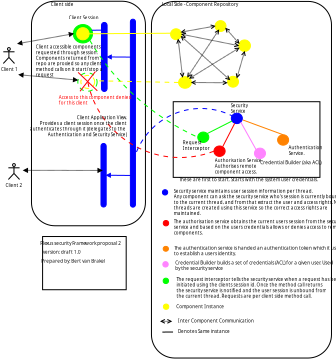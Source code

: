 <?xml version="1.0" encoding="UTF-8"?>
<dia:diagram xmlns:dia="http://www.lysator.liu.se/~alla/dia/"><dia:layer name="Background" visible="true"><dia:object type="Flowchart - Ellipse" version="0" id="O0"><dia:attribute name="obj_pos"><dia:point val="-14.114,24.837"/></dia:attribute><dia:attribute name="obj_bb"><dia:rectangle val="-14.214,24.737;-9.882,28.881"/></dia:attribute><dia:attribute name="elem_corner"><dia:point val="-14.114,24.837"/></dia:attribute><dia:attribute name="elem_width"><dia:real val="4.132"/></dia:attribute><dia:attribute name="elem_height"><dia:real val="3.945"/></dia:attribute><dia:attribute name="border_width"><dia:real val="0.2"/></dia:attribute><dia:attribute name="border_color"><dia:color val="#00ff00"/></dia:attribute><dia:attribute name="inner_color"><dia:color val="#00ff00"/></dia:attribute><dia:attribute name="show_background"><dia:boolean val="false"/></dia:attribute><dia:attribute name="line_style"><dia:enum val="1"/></dia:attribute><dia:attribute name="padding"><dia:real val="0.354"/></dia:attribute><dia:attribute name="text"><dia:composite type="text"><dia:attribute name="string"><dia:string>##</dia:string></dia:attribute><dia:attribute name="font"><dia:font family="sans" style="0" name="Courier"/></dia:attribute><dia:attribute name="height"><dia:real val="0.8"/></dia:attribute><dia:attribute name="pos"><dia:point val="-12.048,27.059"/></dia:attribute><dia:attribute name="color"><dia:color val="#000000"/></dia:attribute><dia:attribute name="alignment"><dia:enum val="1"/></dia:attribute></dia:composite></dia:attribute></dia:object><dia:object type="Standard - Box" version="0" id="O1"><dia:attribute name="obj_pos"><dia:point val="-21.651,59.87"/></dia:attribute><dia:attribute name="obj_bb"><dia:rectangle val="-21.701,59.82;-3.708,71.306"/></dia:attribute><dia:attribute name="elem_corner"><dia:point val="-21.651,59.87"/></dia:attribute><dia:attribute name="elem_width"><dia:real val="17.892"/></dia:attribute><dia:attribute name="elem_height"><dia:real val="11.386"/></dia:attribute><dia:attribute name="show_background"><dia:boolean val="false"/></dia:attribute></dia:object><dia:object type="Standard - Box" version="0" id="O2"><dia:attribute name="obj_pos"><dia:point val="1.65,9.549"/></dia:attribute><dia:attribute name="obj_bb"><dia:rectangle val="1.6,9.499;40.231,85.927"/></dia:attribute><dia:attribute name="elem_corner"><dia:point val="1.65,9.549"/></dia:attribute><dia:attribute name="elem_width"><dia:real val="38.531"/></dia:attribute><dia:attribute name="elem_height"><dia:real val="76.327"/></dia:attribute><dia:attribute name="show_background"><dia:boolean val="false"/></dia:attribute><dia:attribute name="corner_radius"><dia:real val="5"/></dia:attribute></dia:object><dia:object type="Standard - Box" version="0" id="O3"><dia:attribute name="obj_pos"><dia:point val="6.309,31.015"/></dia:attribute><dia:attribute name="obj_bb"><dia:rectangle val="6.259,30.965;37.759,47.261"/></dia:attribute><dia:attribute name="elem_corner"><dia:point val="6.309,31.015"/></dia:attribute><dia:attribute name="elem_width"><dia:real val="31.4"/></dia:attribute><dia:attribute name="elem_height"><dia:real val="16.195"/></dia:attribute><dia:attribute name="show_background"><dia:boolean val="false"/></dia:attribute></dia:object><dia:object type="Standard - Box" version="0" id="O4"><dia:attribute name="obj_pos"><dia:point val="-24.029,9.511"/></dia:attribute><dia:attribute name="obj_bb"><dia:rectangle val="-24.079,9.461;0.412,57.616"/></dia:attribute><dia:attribute name="elem_corner"><dia:point val="-24.029,9.511"/></dia:attribute><dia:attribute name="elem_width"><dia:real val="24.391"/></dia:attribute><dia:attribute name="elem_height"><dia:real val="48.055"/></dia:attribute><dia:attribute name="show_background"><dia:boolean val="false"/></dia:attribute><dia:attribute name="corner_radius"><dia:real val="5"/></dia:attribute></dia:object><dia:object type="Standard - Box" version="0" id="O5"><dia:attribute name="obj_pos"><dia:point val="-2.858,13.35"/></dia:attribute><dia:attribute name="obj_bb"><dia:rectangle val="-2.908,13.3;-1.728,53.641"/></dia:attribute><dia:attribute name="elem_corner"><dia:point val="-2.858,13.35"/></dia:attribute><dia:attribute name="elem_width"><dia:real val="1.081"/></dia:attribute><dia:attribute name="elem_height"><dia:real val="40.24"/></dia:attribute><dia:attribute name="border_color"><dia:color val="#0000ff"/></dia:attribute><dia:attribute name="inner_color"><dia:color val="#0000ff"/></dia:attribute><dia:attribute name="show_background"><dia:boolean val="true"/></dia:attribute><dia:attribute name="corner_radius"><dia:real val="5"/></dia:attribute></dia:object><dia:object type="Standard - Box" version="0" id="O6"><dia:attribute name="obj_pos"><dia:point val="-9.044,14.045"/></dia:attribute><dia:attribute name="obj_bb"><dia:rectangle val="-9.094,13.995;-7.797,28.876"/></dia:attribute><dia:attribute name="elem_corner"><dia:point val="-9.044,14.045"/></dia:attribute><dia:attribute name="elem_width"><dia:real val="1.197"/></dia:attribute><dia:attribute name="elem_height"><dia:real val="14.781"/></dia:attribute><dia:attribute name="border_color"><dia:color val="#0000ff"/></dia:attribute><dia:attribute name="inner_color"><dia:color val="#0000ff"/></dia:attribute><dia:attribute name="show_background"><dia:boolean val="true"/></dia:attribute><dia:attribute name="corner_radius"><dia:real val="5"/></dia:attribute></dia:object><dia:object type="Standard - Text" version="0" id="O7"><dia:attribute name="obj_pos"><dia:point val="9.95,18.15"/></dia:attribute><dia:attribute name="obj_bb"><dia:rectangle val="9.95,17.5;9.95,18.5"/></dia:attribute><dia:attribute name="text"><dia:composite type="text"><dia:attribute name="string"><dia:string>##</dia:string></dia:attribute><dia:attribute name="font"><dia:font family="courier new" style="0" name="Courier"/></dia:attribute><dia:attribute name="height"><dia:real val="0.8"/></dia:attribute><dia:attribute name="pos"><dia:point val="9.95,18.15"/></dia:attribute><dia:attribute name="color"><dia:color val="#000000"/></dia:attribute><dia:attribute name="alignment"><dia:enum val="1"/></dia:attribute></dia:composite></dia:attribute></dia:object><dia:object type="Flowchart - Ellipse" version="0" id="O8"><dia:attribute name="obj_pos"><dia:point val="7.465,25.665"/></dia:attribute><dia:attribute name="obj_bb"><dia:rectangle val="7.415,25.615;10.253,28.187"/></dia:attribute><dia:attribute name="elem_corner"><dia:point val="7.465,25.665"/></dia:attribute><dia:attribute name="elem_width"><dia:real val="2.739"/></dia:attribute><dia:attribute name="elem_height"><dia:real val="2.471"/></dia:attribute><dia:attribute name="border_color"><dia:color val="#ffff00"/></dia:attribute><dia:attribute name="inner_color"><dia:color val="#ffff00"/></dia:attribute><dia:attribute name="show_background"><dia:boolean val="true"/></dia:attribute><dia:attribute name="padding"><dia:real val="0.354"/></dia:attribute><dia:attribute name="text"><dia:composite type="text"><dia:attribute name="string"><dia:string>##</dia:string></dia:attribute><dia:attribute name="font"><dia:font family="courier new" style="0" name="Courier"/></dia:attribute><dia:attribute name="height"><dia:real val="0.8"/></dia:attribute><dia:attribute name="pos"><dia:point val="8.834,27.151"/></dia:attribute><dia:attribute name="color"><dia:color val="#000000"/></dia:attribute><dia:attribute name="alignment"><dia:enum val="1"/></dia:attribute></dia:composite></dia:attribute></dia:object><dia:object type="Flowchart - Ellipse" version="0" id="O9"><dia:attribute name="obj_pos"><dia:point val="-15.089,14.5"/></dia:attribute><dia:attribute name="obj_bb"><dia:rectangle val="-15.189,14.4;-10.857,18.545"/></dia:attribute><dia:attribute name="elem_corner"><dia:point val="-15.089,14.5"/></dia:attribute><dia:attribute name="elem_width"><dia:real val="4.132"/></dia:attribute><dia:attribute name="elem_height"><dia:real val="3.945"/></dia:attribute><dia:attribute name="border_width"><dia:real val="0.2"/></dia:attribute><dia:attribute name="border_color"><dia:color val="#00ff00"/></dia:attribute><dia:attribute name="inner_color"><dia:color val="#00ff00"/></dia:attribute><dia:attribute name="show_background"><dia:boolean val="true"/></dia:attribute><dia:attribute name="padding"><dia:real val="0.354"/></dia:attribute><dia:attribute name="text"><dia:composite type="text"><dia:attribute name="string"><dia:string>##</dia:string></dia:attribute><dia:attribute name="font"><dia:font family="courier new" style="0" name="Courier"/></dia:attribute><dia:attribute name="height"><dia:real val="0.8"/></dia:attribute><dia:attribute name="pos"><dia:point val="-13.023,16.722"/></dia:attribute><dia:attribute name="color"><dia:color val="#000000"/></dia:attribute><dia:attribute name="alignment"><dia:enum val="1"/></dia:attribute></dia:composite></dia:attribute></dia:object><dia:object type="Flowchart - Ellipse" version="0" id="O10"><dia:attribute name="obj_pos"><dia:point val="15.274,13.662"/></dia:attribute><dia:attribute name="obj_bb"><dia:rectangle val="15.223,13.612;17.657,16.032"/></dia:attribute><dia:attribute name="elem_corner"><dia:point val="15.274,13.662"/></dia:attribute><dia:attribute name="elem_width"><dia:real val="2.333"/></dia:attribute><dia:attribute name="elem_height"><dia:real val="2.32"/></dia:attribute><dia:attribute name="border_color"><dia:color val="#ffff00"/></dia:attribute><dia:attribute name="inner_color"><dia:color val="#ffff00"/></dia:attribute><dia:attribute name="show_background"><dia:boolean val="true"/></dia:attribute><dia:attribute name="padding"><dia:real val="0.354"/></dia:attribute><dia:attribute name="text"><dia:composite type="text"><dia:attribute name="string"><dia:string>##</dia:string></dia:attribute><dia:attribute name="font"><dia:font family="courier new" style="0" name="Courier"/></dia:attribute><dia:attribute name="height"><dia:real val="0.8"/></dia:attribute><dia:attribute name="pos"><dia:point val="16.44,15.072"/></dia:attribute><dia:attribute name="color"><dia:color val="#000000"/></dia:attribute><dia:attribute name="alignment"><dia:enum val="1"/></dia:attribute></dia:composite></dia:attribute></dia:object><dia:object type="Flowchart - Ellipse" version="0" id="O11"><dia:attribute name="obj_pos"><dia:point val="20.323,17.798"/></dia:attribute><dia:attribute name="obj_bb"><dia:rectangle val="20.273,17.748;22.886,20.303"/></dia:attribute><dia:attribute name="elem_corner"><dia:point val="20.323,17.798"/></dia:attribute><dia:attribute name="elem_width"><dia:real val="2.512"/></dia:attribute><dia:attribute name="elem_height"><dia:real val="2.456"/></dia:attribute><dia:attribute name="border_color"><dia:color val="#ffff00"/></dia:attribute><dia:attribute name="inner_color"><dia:color val="#ffff00"/></dia:attribute><dia:attribute name="show_background"><dia:boolean val="true"/></dia:attribute><dia:attribute name="padding"><dia:real val="0.354"/></dia:attribute><dia:attribute name="text"><dia:composite type="text"><dia:attribute name="string"><dia:string>##</dia:string></dia:attribute><dia:attribute name="font"><dia:font family="courier new" style="0" name="Courier"/></dia:attribute><dia:attribute name="height"><dia:real val="0.8"/></dia:attribute><dia:attribute name="pos"><dia:point val="21.58,19.276"/></dia:attribute><dia:attribute name="color"><dia:color val="#000000"/></dia:attribute><dia:attribute name="alignment"><dia:enum val="1"/></dia:attribute></dia:composite></dia:attribute></dia:object><dia:object type="Standard - Line" version="0" id="O12"><dia:attribute name="obj_pos"><dia:point val="7.465,26.901"/></dia:attribute><dia:attribute name="obj_bb"><dia:rectangle val="-10.487,26.43;7.567,27.003"/></dia:attribute><dia:attribute name="conn_endpoints"><dia:point val="7.465,26.901"/><dia:point val="-10.385,26.532"/></dia:attribute><dia:attribute name="numcp"><dia:int val="1"/></dia:attribute><dia:attribute name="line_color"><dia:color val="#ffff00"/></dia:attribute><dia:attribute name="line_width"><dia:real val="0.2"/></dia:attribute><dia:attribute name="line_style"><dia:enum val="1"/></dia:attribute><dia:connections><dia:connection handle="0" to="O8" connection="8"/></dia:connections></dia:object><dia:object type="Flowchart - Ellipse" version="0" id="O13"><dia:attribute name="obj_pos"><dia:point val="-14.349,15.171"/></dia:attribute><dia:attribute name="obj_bb"><dia:rectangle val="-14.399,15.121;-11.648,17.823"/></dia:attribute><dia:attribute name="elem_corner"><dia:point val="-14.349,15.171"/></dia:attribute><dia:attribute name="elem_width"><dia:real val="2.651"/></dia:attribute><dia:attribute name="elem_height"><dia:real val="2.603"/></dia:attribute><dia:attribute name="border_color"><dia:color val="#ffff00"/></dia:attribute><dia:attribute name="inner_color"><dia:color val="#ffff00"/></dia:attribute><dia:attribute name="show_background"><dia:boolean val="true"/></dia:attribute><dia:attribute name="padding"><dia:real val="0.354"/></dia:attribute><dia:attribute name="text"><dia:composite type="text"><dia:attribute name="string"><dia:string>##</dia:string></dia:attribute><dia:attribute name="font"><dia:font family="courier new" style="0" name="Courier"/></dia:attribute><dia:attribute name="height"><dia:real val="0.8"/></dia:attribute><dia:attribute name="pos"><dia:point val="-13.024,16.722"/></dia:attribute><dia:attribute name="color"><dia:color val="#000000"/></dia:attribute><dia:attribute name="alignment"><dia:enum val="1"/></dia:attribute></dia:composite></dia:attribute></dia:object><dia:object type="Standard - Line" version="0" id="O14"><dia:attribute name="obj_pos"><dia:point val="-11.698,16.472"/></dia:attribute><dia:attribute name="obj_bb"><dia:rectangle val="-11.799,16.26;5.882,16.573"/></dia:attribute><dia:attribute name="conn_endpoints"><dia:point val="-11.698,16.472"/><dia:point val="5.781,16.361"/></dia:attribute><dia:attribute name="numcp"><dia:int val="1"/></dia:attribute><dia:attribute name="line_color"><dia:color val="#ffff00"/></dia:attribute><dia:attribute name="line_width"><dia:real val="0.2"/></dia:attribute><dia:connections><dia:connection handle="0" to="O13" connection="0"/></dia:connections></dia:object><dia:object type="UML - Actor" version="0" id="O15"><dia:attribute name="obj_pos"><dia:point val="-28.86,21.732"/></dia:attribute><dia:attribute name="obj_bb"><dia:rectangle val="-30.385,18.782;-27.335,24.882"/></dia:attribute><dia:attribute name="elem_corner"><dia:point val="-30.11,18.832"/></dia:attribute><dia:attribute name="elem_width"><dia:real val="2.5"/></dia:attribute><dia:attribute name="elem_height"><dia:real val="5.8"/></dia:attribute><dia:attribute name="text"><dia:composite type="text"><dia:attribute name="string"><dia:string>#Client 1#</dia:string></dia:attribute><dia:attribute name="font"><dia:font family="sans" style="0" name="Courier"/></dia:attribute><dia:attribute name="height"><dia:real val="1.2"/></dia:attribute><dia:attribute name="pos"><dia:point val="-28.86,24.382"/></dia:attribute><dia:attribute name="color"><dia:color val="#000000"/></dia:attribute><dia:attribute name="alignment"><dia:enum val="1"/></dia:attribute></dia:composite></dia:attribute></dia:object><dia:object type="Standard - Line" version="0" id="O16"><dia:attribute name="obj_pos"><dia:point val="-15.089,16.472"/></dia:attribute><dia:attribute name="obj_bb"><dia:rectangle val="-27.125,15.676;-14.899,19.384"/></dia:attribute><dia:attribute name="conn_endpoints"><dia:point val="-15.089,16.472"/><dia:point val="-26.935,18.588"/></dia:attribute><dia:attribute name="numcp"><dia:int val="1"/></dia:attribute><dia:attribute name="line_style"><dia:enum val="4"/></dia:attribute><dia:attribute name="start_arrow"><dia:enum val="3"/></dia:attribute><dia:attribute name="start_arrow_length"><dia:real val="0.8"/></dia:attribute><dia:attribute name="start_arrow_width"><dia:real val="0.8"/></dia:attribute><dia:attribute name="end_arrow"><dia:enum val="3"/></dia:attribute><dia:attribute name="end_arrow_length"><dia:real val="0.8"/></dia:attribute><dia:attribute name="end_arrow_width"><dia:real val="0.8"/></dia:attribute><dia:connections><dia:connection handle="0" to="O9" connection="8"/></dia:connections></dia:object><dia:object type="Standard - Ellipse" version="0" id="O17"><dia:attribute name="obj_pos"><dia:point val="15.023,40.491"/></dia:attribute><dia:attribute name="obj_bb"><dia:rectangle val="14.973,40.441;17.469,42.771"/></dia:attribute><dia:attribute name="elem_corner"><dia:point val="15.023,40.491"/></dia:attribute><dia:attribute name="elem_width"><dia:real val="2.396"/></dia:attribute><dia:attribute name="elem_height"><dia:real val="2.23"/></dia:attribute><dia:attribute name="border_color"><dia:color val="#ff0000"/></dia:attribute><dia:attribute name="inner_color"><dia:color val="#ff0000"/></dia:attribute></dia:object><dia:object type="Standard - Text" version="0" id="O18"><dia:attribute name="obj_pos"><dia:point val="15.211,43.962"/></dia:attribute><dia:attribute name="obj_bb"><dia:rectangle val="15.211,42.983;23.991,46.922"/></dia:attribute><dia:attribute name="text"><dia:composite type="text"><dia:attribute name="string"><dia:string>#Authorisation Service.
Authorises remote 
component access.#</dia:string></dia:attribute><dia:attribute name="font"><dia:font family="sans" style="0" name="Courier"/></dia:attribute><dia:attribute name="height"><dia:real val="1.2"/></dia:attribute><dia:attribute name="pos"><dia:point val="15.211,43.962"/></dia:attribute><dia:attribute name="color"><dia:color val="#000000"/></dia:attribute><dia:attribute name="alignment"><dia:enum val="0"/></dia:attribute></dia:composite></dia:attribute></dia:object><dia:object type="Flowchart - Ellipse" version="0" id="O19"><dia:attribute name="obj_pos"><dia:point val="5.745,15.409"/></dia:attribute><dia:attribute name="obj_bb"><dia:rectangle val="5.695,15.359;8.128,17.779"/></dia:attribute><dia:attribute name="elem_corner"><dia:point val="5.745,15.409"/></dia:attribute><dia:attribute name="elem_width"><dia:real val="2.333"/></dia:attribute><dia:attribute name="elem_height"><dia:real val="2.32"/></dia:attribute><dia:attribute name="border_color"><dia:color val="#ffff00"/></dia:attribute><dia:attribute name="inner_color"><dia:color val="#ffff00"/></dia:attribute><dia:attribute name="show_background"><dia:boolean val="true"/></dia:attribute><dia:attribute name="padding"><dia:real val="0.354"/></dia:attribute><dia:attribute name="text"><dia:composite type="text"><dia:attribute name="string"><dia:string>##</dia:string></dia:attribute><dia:attribute name="font"><dia:font family="courier new" style="0" name="Courier"/></dia:attribute><dia:attribute name="height"><dia:real val="0.8"/></dia:attribute><dia:attribute name="pos"><dia:point val="6.912,16.819"/></dia:attribute><dia:attribute name="color"><dia:color val="#000000"/></dia:attribute><dia:attribute name="alignment"><dia:enum val="1"/></dia:attribute></dia:composite></dia:attribute></dia:object><dia:object type="Flowchart - Ellipse" version="0" id="O20"><dia:attribute name="obj_pos"><dia:point val="17.941,25.58"/></dia:attribute><dia:attribute name="obj_bb"><dia:rectangle val="17.891,25.53;20.328,27.95"/></dia:attribute><dia:attribute name="elem_corner"><dia:point val="17.941,25.58"/></dia:attribute><dia:attribute name="elem_width"><dia:real val="2.337"/></dia:attribute><dia:attribute name="elem_height"><dia:real val="2.32"/></dia:attribute><dia:attribute name="border_color"><dia:color val="#ffff00"/></dia:attribute><dia:attribute name="inner_color"><dia:color val="#ffff00"/></dia:attribute><dia:attribute name="show_background"><dia:boolean val="true"/></dia:attribute><dia:attribute name="padding"><dia:real val="0.354"/></dia:attribute><dia:attribute name="text"><dia:composite type="text"><dia:attribute name="string"><dia:string>##</dia:string></dia:attribute><dia:attribute name="font"><dia:font family="courier new" style="0" name="Courier"/></dia:attribute><dia:attribute name="height"><dia:real val="0.8"/></dia:attribute><dia:attribute name="pos"><dia:point val="19.109,26.99"/></dia:attribute><dia:attribute name="color"><dia:color val="#000000"/></dia:attribute><dia:attribute name="alignment"><dia:enum val="1"/></dia:attribute></dia:composite></dia:attribute></dia:object><dia:object type="Standard - Text" version="0" id="O21"><dia:attribute name="obj_pos"><dia:point val="-12.831,13.409"/></dia:attribute><dia:attribute name="obj_bb"><dia:rectangle val="-15.706,12.459;-9.956,13.909"/></dia:attribute><dia:attribute name="text"><dia:composite type="text"><dia:attribute name="string"><dia:string>#Client Session#</dia:string></dia:attribute><dia:attribute name="font"><dia:font family="sans" style="0" name="Courier"/></dia:attribute><dia:attribute name="height"><dia:real val="1.2"/></dia:attribute><dia:attribute name="pos"><dia:point val="-12.831,13.409"/></dia:attribute><dia:attribute name="color"><dia:color val="#000000"/></dia:attribute><dia:attribute name="alignment"><dia:enum val="1"/></dia:attribute></dia:composite></dia:attribute></dia:object><dia:object type="Standard - Text" version="0" id="O22"><dia:attribute name="obj_pos"><dia:point val="12.055,10.556"/></dia:attribute><dia:attribute name="obj_bb"><dia:rectangle val="4.955,9.606;19.155,11.056"/></dia:attribute><dia:attribute name="text"><dia:composite type="text"><dia:attribute name="string"><dia:string>#Local Side - Component Repository#</dia:string></dia:attribute><dia:attribute name="font"><dia:font family="sans" style="0" name="Courier"/></dia:attribute><dia:attribute name="height"><dia:real val="1.2"/></dia:attribute><dia:attribute name="pos"><dia:point val="12.055,10.556"/></dia:attribute><dia:attribute name="color"><dia:color val="#000000"/></dia:attribute><dia:attribute name="alignment"><dia:enum val="1"/></dia:attribute></dia:composite></dia:attribute></dia:object><dia:object type="Standard - Ellipse" version="0" id="O23"><dia:attribute name="obj_pos"><dia:point val="28.649,38.09"/></dia:attribute><dia:attribute name="obj_bb"><dia:rectangle val="28.599,38.04;31.058,40.37"/></dia:attribute><dia:attribute name="elem_corner"><dia:point val="28.649,38.09"/></dia:attribute><dia:attribute name="elem_width"><dia:real val="2.359"/></dia:attribute><dia:attribute name="elem_height"><dia:real val="2.23"/></dia:attribute><dia:attribute name="border_color"><dia:color val="#ff8200"/></dia:attribute><dia:attribute name="inner_color"><dia:color val="#ff8200"/></dia:attribute></dia:object><dia:object type="Standard - Text" version="0" id="O24"><dia:attribute name="obj_pos"><dia:point val="30.994,41.206"/></dia:attribute><dia:attribute name="obj_bb"><dia:rectangle val="30.994,40.226;36.974,42.966"/></dia:attribute><dia:attribute name="text"><dia:composite type="text"><dia:attribute name="string"><dia:string>#Authentication 
Service.#</dia:string></dia:attribute><dia:attribute name="font"><dia:font family="sans" style="0" name="Courier"/></dia:attribute><dia:attribute name="height"><dia:real val="1.2"/></dia:attribute><dia:attribute name="pos"><dia:point val="30.994,41.206"/></dia:attribute><dia:attribute name="color"><dia:color val="#000000"/></dia:attribute><dia:attribute name="alignment"><dia:enum val="0"/></dia:attribute></dia:composite></dia:attribute></dia:object><dia:object type="Standard - Line" version="0" id="O25"><dia:attribute name="obj_pos"><dia:point val="-14.194,26.384"/></dia:attribute><dia:attribute name="obj_bb"><dia:rectangle val="-26.808,24.436;-14.071,27.185"/></dia:attribute><dia:attribute name="conn_endpoints"><dia:point val="-14.194,26.384"/><dia:point val="-26.685,25.238"/></dia:attribute><dia:attribute name="numcp"><dia:int val="1"/></dia:attribute><dia:attribute name="line_style"><dia:enum val="4"/></dia:attribute><dia:attribute name="start_arrow"><dia:enum val="3"/></dia:attribute><dia:attribute name="start_arrow_length"><dia:real val="0.8"/></dia:attribute><dia:attribute name="start_arrow_width"><dia:real val="0.8"/></dia:attribute><dia:attribute name="end_arrow"><dia:enum val="3"/></dia:attribute><dia:attribute name="end_arrow_length"><dia:real val="0.8"/></dia:attribute><dia:attribute name="end_arrow_width"><dia:real val="0.8"/></dia:attribute></dia:object><dia:object type="Standard - Line" version="0" id="O26"><dia:attribute name="obj_pos"><dia:point val="7.989,16.125"/></dia:attribute><dia:attribute name="obj_bb"><dia:rectangle val="7.799,14.026;15.464,16.922"/></dia:attribute><dia:attribute name="conn_endpoints"><dia:point val="7.989,16.125"/><dia:point val="15.274,14.822"/></dia:attribute><dia:attribute name="numcp"><dia:int val="1"/></dia:attribute><dia:attribute name="line_style"><dia:enum val="4"/></dia:attribute><dia:attribute name="start_arrow"><dia:enum val="1"/></dia:attribute><dia:attribute name="start_arrow_length"><dia:real val="0.8"/></dia:attribute><dia:attribute name="start_arrow_width"><dia:real val="0.8"/></dia:attribute><dia:attribute name="end_arrow"><dia:enum val="1"/></dia:attribute><dia:attribute name="end_arrow_length"><dia:real val="0.8"/></dia:attribute><dia:attribute name="end_arrow_width"><dia:real val="0.8"/></dia:attribute><dia:connections><dia:connection handle="0" to="O19" connection="1"/><dia:connection handle="1" to="O10" connection="8"/></dia:connections></dia:object><dia:object type="Standard - Line" version="0" id="O27"><dia:attribute name="obj_pos"><dia:point val="17.518,15.266"/></dia:attribute><dia:attribute name="obj_bb"><dia:rectangle val="16.885,14.7;21.052,19.122"/></dia:attribute><dia:attribute name="conn_endpoints"><dia:point val="17.518,15.266"/><dia:point val="20.419,18.556"/></dia:attribute><dia:attribute name="numcp"><dia:int val="1"/></dia:attribute><dia:attribute name="line_style"><dia:enum val="4"/></dia:attribute><dia:attribute name="start_arrow"><dia:enum val="1"/></dia:attribute><dia:attribute name="start_arrow_length"><dia:real val="0.8"/></dia:attribute><dia:attribute name="start_arrow_width"><dia:real val="0.8"/></dia:attribute><dia:attribute name="end_arrow"><dia:enum val="1"/></dia:attribute><dia:attribute name="end_arrow_length"><dia:real val="0.8"/></dia:attribute><dia:attribute name="end_arrow_width"><dia:real val="0.8"/></dia:attribute><dia:connections><dia:connection handle="0" to="O10" connection="15"/><dia:connection handle="1" to="O11" connection="7"/></dia:connections></dia:object><dia:object type="Standard - Line" version="0" id="O28"><dia:attribute name="obj_pos"><dia:point val="10.203,26.901"/></dia:attribute><dia:attribute name="obj_bb"><dia:rectangle val="10.147,26.101;17.887,27.761"/></dia:attribute><dia:attribute name="conn_endpoints"><dia:point val="10.203,26.901"/><dia:point val="17.831,26.961"/></dia:attribute><dia:attribute name="numcp"><dia:int val="1"/></dia:attribute><dia:attribute name="line_style"><dia:enum val="4"/></dia:attribute><dia:attribute name="start_arrow"><dia:enum val="1"/></dia:attribute><dia:attribute name="start_arrow_length"><dia:real val="0.8"/></dia:attribute><dia:attribute name="start_arrow_width"><dia:real val="0.8"/></dia:attribute><dia:attribute name="end_arrow"><dia:enum val="1"/></dia:attribute><dia:attribute name="end_arrow_length"><dia:real val="0.8"/></dia:attribute><dia:attribute name="end_arrow_width"><dia:real val="0.8"/></dia:attribute><dia:connections><dia:connection handle="0" to="O8" connection="0"/></dia:connections></dia:object><dia:object type="Standard - Line" version="0" id="O29"><dia:attribute name="obj_pos"><dia:point val="21.58,20.253"/></dia:attribute><dia:attribute name="obj_bb"><dia:rectangle val="19.154,19.983;22.362,26.191"/></dia:attribute><dia:attribute name="conn_endpoints"><dia:point val="21.58,20.253"/><dia:point val="19.936,25.92"/></dia:attribute><dia:attribute name="numcp"><dia:int val="1"/></dia:attribute><dia:attribute name="line_style"><dia:enum val="4"/></dia:attribute><dia:attribute name="start_arrow"><dia:enum val="1"/></dia:attribute><dia:attribute name="start_arrow_length"><dia:real val="0.8"/></dia:attribute><dia:attribute name="start_arrow_width"><dia:real val="0.8"/></dia:attribute><dia:attribute name="end_arrow"><dia:enum val="1"/></dia:attribute><dia:attribute name="end_arrow_length"><dia:real val="0.8"/></dia:attribute><dia:attribute name="end_arrow_width"><dia:real val="0.8"/></dia:attribute><dia:connections><dia:connection handle="0" to="O11" connection="12"/><dia:connection handle="1" to="O20" connection="2"/></dia:connections></dia:object><dia:object type="Standard - Line" version="0" id="O30"><dia:attribute name="obj_pos"><dia:point val="7.358,17.641"/></dia:attribute><dia:attribute name="obj_bb"><dia:rectangle val="6.558,17.498;9.11,25.902"/></dia:attribute><dia:attribute name="conn_endpoints"><dia:point val="7.358,17.641"/><dia:point val="8.31,25.759"/></dia:attribute><dia:attribute name="numcp"><dia:int val="1"/></dia:attribute><dia:attribute name="line_style"><dia:enum val="4"/></dia:attribute><dia:attribute name="start_arrow"><dia:enum val="1"/></dia:attribute><dia:attribute name="start_arrow_length"><dia:real val="0.8"/></dia:attribute><dia:attribute name="start_arrow_width"><dia:real val="0.8"/></dia:attribute><dia:attribute name="end_arrow"><dia:enum val="1"/></dia:attribute><dia:attribute name="end_arrow_length"><dia:real val="0.8"/></dia:attribute><dia:attribute name="end_arrow_width"><dia:real val="0.8"/></dia:attribute><dia:connections><dia:connection handle="0" to="O19" connection="13"/><dia:connection handle="1" to="O8" connection="5"/></dia:connections></dia:object><dia:object type="Standard - Line" version="0" id="O31"><dia:attribute name="obj_pos"><dia:point val="9.802,26.027"/></dia:attribute><dia:attribute name="obj_bb"><dia:rectangle val="9.341,18.788;20.881,26.735"/></dia:attribute><dia:attribute name="conn_endpoints"><dia:point val="9.802,26.027"/><dia:point val="20.419,19.495"/></dia:attribute><dia:attribute name="numcp"><dia:int val="1"/></dia:attribute><dia:attribute name="line_style"><dia:enum val="4"/></dia:attribute><dia:attribute name="start_arrow"><dia:enum val="1"/></dia:attribute><dia:attribute name="start_arrow_length"><dia:real val="0.8"/></dia:attribute><dia:attribute name="start_arrow_width"><dia:real val="0.8"/></dia:attribute><dia:attribute name="end_arrow"><dia:enum val="1"/></dia:attribute><dia:attribute name="end_arrow_length"><dia:real val="0.8"/></dia:attribute><dia:attribute name="end_arrow_width"><dia:real val="0.8"/></dia:attribute><dia:connections><dia:connection handle="0" to="O8" connection="2"/><dia:connection handle="1" to="O11" connection="9"/></dia:connections></dia:object><dia:object type="Standard - Arc" version="0" id="O32"><dia:attribute name="obj_pos"><dia:point val="15.023,41.606"/></dia:attribute><dia:attribute name="obj_bb"><dia:rectangle val="-12.06,26.641;15.091,43.015"/></dia:attribute><dia:attribute name="conn_endpoints"><dia:point val="15.023,41.606"/><dia:point val="-11.992,26.709"/></dia:attribute><dia:attribute name="arc_color"><dia:color val="#ff0000"/></dia:attribute><dia:attribute name="curve_distance"><dia:real val="-7.201"/></dia:attribute><dia:attribute name="line_style"><dia:enum val="1"/></dia:attribute><dia:connections><dia:connection handle="0" to="O17" connection="3"/><dia:connection handle="1" to="O79" connection="0"/></dia:connections></dia:object><dia:object type="Standard - Ellipse" version="0" id="O33"><dia:attribute name="obj_pos"><dia:point val="11.562,37.51"/></dia:attribute><dia:attribute name="obj_bb"><dia:rectangle val="11.512,37.46;13.971,39.79"/></dia:attribute><dia:attribute name="elem_corner"><dia:point val="11.562,37.51"/></dia:attribute><dia:attribute name="elem_width"><dia:real val="2.359"/></dia:attribute><dia:attribute name="elem_height"><dia:real val="2.23"/></dia:attribute><dia:attribute name="border_color"><dia:color val="#00ff00"/></dia:attribute><dia:attribute name="inner_color"><dia:color val="#00ff00"/></dia:attribute></dia:object><dia:object type="Standard - Arc" version="0" id="O34"><dia:attribute name="obj_pos"><dia:point val="-11.562,17.867"/></dia:attribute><dia:attribute name="obj_bb"><dia:rectangle val="-11.633,17.796;11.633,38.695"/></dia:attribute><dia:attribute name="conn_endpoints"><dia:point val="-11.562,17.867"/><dia:point val="11.562,38.625"/></dia:attribute><dia:attribute name="arc_color"><dia:color val="#00ff00"/></dia:attribute><dia:attribute name="curve_distance"><dia:real val="2.409"/></dia:attribute><dia:attribute name="line_style"><dia:enum val="1"/></dia:attribute><dia:connections><dia:connection handle="0" to="O9" connection="14"/><dia:connection handle="1" to="O33" connection="3"/></dia:connections></dia:object><dia:object type="Standard - Ellipse" version="0" id="O35"><dia:attribute name="obj_pos"><dia:point val="18.744,33.469"/></dia:attribute><dia:attribute name="obj_bb"><dia:rectangle val="18.694,33.419;21.153,35.748"/></dia:attribute><dia:attribute name="elem_corner"><dia:point val="18.744,33.469"/></dia:attribute><dia:attribute name="elem_width"><dia:real val="2.359"/></dia:attribute><dia:attribute name="elem_height"><dia:real val="2.23"/></dia:attribute><dia:attribute name="border_color"><dia:color val="#0000ff"/></dia:attribute><dia:attribute name="inner_color"><dia:color val="#0000ff"/></dia:attribute></dia:object><dia:object type="Standard - Text" version="0" id="O36"><dia:attribute name="obj_pos"><dia:point val="18.637,32.193"/></dia:attribute><dia:attribute name="obj_bb"><dia:rectangle val="18.637,31.243;22.137,33.893"/></dia:attribute><dia:attribute name="text"><dia:composite type="text"><dia:attribute name="string"><dia:string>#Security 
Service#</dia:string></dia:attribute><dia:attribute name="font"><dia:font family="sans" style="0" name="Courier"/></dia:attribute><dia:attribute name="height"><dia:real val="1.2"/></dia:attribute><dia:attribute name="pos"><dia:point val="18.637,32.193"/></dia:attribute><dia:attribute name="color"><dia:color val="#000000"/></dia:attribute><dia:attribute name="alignment"><dia:enum val="0"/></dia:attribute></dia:composite></dia:attribute></dia:object><dia:object type="Standard - Line" version="0" id="O37"><dia:attribute name="obj_pos"><dia:point val="13.576,37.836"/></dia:attribute><dia:attribute name="obj_bb"><dia:rectangle val="13.509,35.086;18.944,37.904"/></dia:attribute><dia:attribute name="conn_endpoints"><dia:point val="13.576,37.836"/><dia:point val="18.877,35.153"/></dia:attribute><dia:attribute name="numcp"><dia:int val="1"/></dia:attribute><dia:attribute name="line_color"><dia:color val="#00ff00"/></dia:attribute><dia:connections><dia:connection handle="0" to="O33" connection="2"/></dia:connections></dia:object><dia:object type="Standard - Line" version="0" id="O38"><dia:attribute name="obj_pos"><dia:point val="16.924,40.593"/></dia:attribute><dia:attribute name="obj_bb"><dia:rectangle val="16.856,35.575;19.537,40.66"/></dia:attribute><dia:attribute name="conn_endpoints"><dia:point val="16.924,40.593"/><dia:point val="19.47,35.642"/></dia:attribute><dia:attribute name="numcp"><dia:int val="1"/></dia:attribute><dia:attribute name="line_color"><dia:color val="#ff0000"/></dia:attribute></dia:object><dia:object type="Standard - Line" version="0" id="O39"><dia:attribute name="obj_pos"><dia:point val="29.828,38.09"/></dia:attribute><dia:attribute name="obj_bb"><dia:rectangle val="21.173,34.871;29.892,38.154"/></dia:attribute><dia:attribute name="conn_endpoints"><dia:point val="29.828,38.09"/><dia:point val="21.238,34.935"/></dia:attribute><dia:attribute name="numcp"><dia:int val="1"/></dia:attribute><dia:attribute name="line_color"><dia:color val="#ff8200"/></dia:attribute><dia:connections><dia:connection handle="0" to="O23" connection="1"/></dia:connections></dia:object><dia:object type="Standard - Text" version="0" id="O40"><dia:attribute name="obj_pos"><dia:point val="8.359,40.129"/></dia:attribute><dia:attribute name="obj_bb"><dia:rectangle val="8.359,39.179;12.659,41.829"/></dia:attribute><dia:attribute name="text"><dia:composite type="text"><dia:attribute name="string"><dia:string>#Request 
Interceptor#</dia:string></dia:attribute><dia:attribute name="font"><dia:font family="sans" style="0" name="Courier"/></dia:attribute><dia:attribute name="height"><dia:real val="1.2"/></dia:attribute><dia:attribute name="pos"><dia:point val="8.359,40.129"/></dia:attribute><dia:attribute name="color"><dia:color val="#000000"/></dia:attribute><dia:attribute name="alignment"><dia:enum val="0"/></dia:attribute></dia:composite></dia:attribute></dia:object><dia:object type="Standard - Arc" version="0" id="O41"><dia:attribute name="obj_pos"><dia:point val="-1.561,41.77"/></dia:attribute><dia:attribute name="obj_bb"><dia:rectangle val="-1.626,32.417;19.008,41.835"/></dia:attribute><dia:attribute name="conn_endpoints"><dia:point val="-1.561,41.77"/><dia:point val="18.944,34.056"/></dia:attribute><dia:attribute name="arc_color"><dia:color val="#0000ff"/></dia:attribute><dia:attribute name="curve_distance"><dia:real val="-4.8"/></dia:attribute><dia:attribute name="line_style"><dia:enum val="1"/></dia:attribute></dia:object><dia:object type="Standard - Line" version="0" id="O42"><dia:attribute name="obj_pos"><dia:point val="-2.638,21.468"/></dia:attribute><dia:attribute name="obj_bb"><dia:rectangle val="-7.952,20.635;-2.537,22.236"/></dia:attribute><dia:attribute name="conn_endpoints"><dia:point val="-2.638,21.468"/><dia:point val="-7.847,21.436"/></dia:attribute><dia:attribute name="numcp"><dia:int val="1"/></dia:attribute><dia:attribute name="line_color"><dia:color val="#0000ff"/></dia:attribute><dia:attribute name="line_width"><dia:real val="0.2"/></dia:attribute><dia:attribute name="end_arrow"><dia:enum val="3"/></dia:attribute><dia:attribute name="end_arrow_length"><dia:real val="0.8"/></dia:attribute><dia:attribute name="end_arrow_width"><dia:real val="0.8"/></dia:attribute><dia:connections><dia:connection handle="1" to="O6" connection="4"/></dia:connections></dia:object><dia:object type="Standard - Text" version="0" id="O43"><dia:attribute name="obj_pos"><dia:point val="-3.663,34.794"/></dia:attribute><dia:attribute name="obj_bb"><dia:rectangle val="-20.213,33.844;-3.663,38.894"/></dia:attribute><dia:attribute name="text"><dia:composite type="text"><dia:attribute name="string"><dia:string>#Client Application View.
Provides a client session once the client
authenticates through it (delegates to the 
Authentication and Security Service)#</dia:string></dia:attribute><dia:attribute name="font"><dia:font family="sans" style="0" name="Courier"/></dia:attribute><dia:attribute name="height"><dia:real val="1.2"/></dia:attribute><dia:attribute name="pos"><dia:point val="-3.663,34.794"/></dia:attribute><dia:attribute name="color"><dia:color val="#000000"/></dia:attribute><dia:attribute name="alignment"><dia:enum val="2"/></dia:attribute></dia:composite></dia:attribute></dia:object><dia:object type="Standard - Text" version="0" id="O44"><dia:attribute name="obj_pos"><dia:point val="-17.424,10.542"/></dia:attribute><dia:attribute name="obj_bb"><dia:rectangle val="-19.524,9.592;-15.324,11.042"/></dia:attribute><dia:attribute name="text"><dia:composite type="text"><dia:attribute name="string"><dia:string>#Client side#</dia:string></dia:attribute><dia:attribute name="font"><dia:font family="sans" style="0" name="Courier"/></dia:attribute><dia:attribute name="height"><dia:real val="1.2"/></dia:attribute><dia:attribute name="pos"><dia:point val="-17.424,10.542"/></dia:attribute><dia:attribute name="color"><dia:color val="#000000"/></dia:attribute><dia:attribute name="alignment"><dia:enum val="1"/></dia:attribute></dia:composite></dia:attribute></dia:object><dia:object type="Standard - Box" version="0" id="O45"><dia:attribute name="obj_pos"><dia:point val="-9.153,39.949"/></dia:attribute><dia:attribute name="obj_bb"><dia:rectangle val="-9.203,39.899;-7.992,53.609"/></dia:attribute><dia:attribute name="elem_corner"><dia:point val="-9.153,39.949"/></dia:attribute><dia:attribute name="elem_width"><dia:real val="1.11"/></dia:attribute><dia:attribute name="elem_height"><dia:real val="13.61"/></dia:attribute><dia:attribute name="border_color"><dia:color val="#0000ff"/></dia:attribute><dia:attribute name="inner_color"><dia:color val="#0000ff"/></dia:attribute><dia:attribute name="show_background"><dia:boolean val="true"/></dia:attribute><dia:attribute name="corner_radius"><dia:real val="5"/></dia:attribute></dia:object><dia:object type="Standard - Ellipse" version="0" id="O46"><dia:attribute name="obj_pos"><dia:point val="4.157,61.978"/></dia:attribute><dia:attribute name="obj_bb"><dia:rectangle val="4.107,61.928;5.338,63.07"/></dia:attribute><dia:attribute name="elem_corner"><dia:point val="4.157,61.978"/></dia:attribute><dia:attribute name="elem_width"><dia:real val="1.132"/></dia:attribute><dia:attribute name="elem_height"><dia:real val="1.042"/></dia:attribute><dia:attribute name="border_color"><dia:color val="#ff8200"/></dia:attribute><dia:attribute name="inner_color"><dia:color val="#ff8400"/></dia:attribute></dia:object><dia:object type="Standard - Text" version="0" id="O47"><dia:attribute name="obj_pos"><dia:point val="6.427,50.484"/></dia:attribute><dia:attribute name="obj_bb"><dia:rectangle val="6.427,49.534;37.127,55.784"/></dia:attribute><dia:attribute name="text"><dia:composite type="text"><dia:attribute name="string"><dia:string>#Security service maintains user session information per thread. 
Any component can ask the security service who's session is currently bound
to the current thread, and from that extract the user and access rights. New 
threads are created using this service so the correct access rights are 
maintained.#</dia:string></dia:attribute><dia:attribute name="font"><dia:font family="sans" style="0" name="Courier"/></dia:attribute><dia:attribute name="height"><dia:real val="1.2"/></dia:attribute><dia:attribute name="pos"><dia:point val="6.427,50.484"/></dia:attribute><dia:attribute name="color"><dia:color val="#000000"/></dia:attribute><dia:attribute name="alignment"><dia:enum val="0"/></dia:attribute></dia:composite></dia:attribute></dia:object><dia:object type="Standard - Ellipse" version="0" id="O48"><dia:attribute name="obj_pos"><dia:point val="4.201,74.321"/></dia:attribute><dia:attribute name="obj_bb"><dia:rectangle val="4.151,74.271;5.417,75.512"/></dia:attribute><dia:attribute name="elem_corner"><dia:point val="4.201,74.321"/></dia:attribute><dia:attribute name="elem_width"><dia:real val="1.166"/></dia:attribute><dia:attribute name="elem_height"><dia:real val="1.141"/></dia:attribute><dia:attribute name="border_color"><dia:color val="#ffff00"/></dia:attribute><dia:attribute name="inner_color"><dia:color val="#ffff00"/></dia:attribute></dia:object><dia:object type="Standard - Text" version="0" id="O49"><dia:attribute name="obj_pos"><dia:point val="6.406,57.017"/></dia:attribute><dia:attribute name="obj_bb"><dia:rectangle val="6.376,56.037;37.306,59.977"/></dia:attribute><dia:attribute name="text"><dia:composite type="text"><dia:attribute name="string"><dia:string>#The authorisation service obtains the current users session from the security
service and based on the users credentials allows or denies access to remote
components. #</dia:string></dia:attribute><dia:attribute name="font"><dia:font family="sans" style="0" name="Courier"/></dia:attribute><dia:attribute name="height"><dia:real val="1.2"/></dia:attribute><dia:attribute name="pos"><dia:point val="6.406,57.017"/></dia:attribute><dia:attribute name="color"><dia:color val="#000000"/></dia:attribute><dia:attribute name="alignment"><dia:enum val="0"/></dia:attribute></dia:composite></dia:attribute></dia:object><dia:object type="Standard - Ellipse" version="0" id="O50"><dia:attribute name="obj_pos"><dia:point val="3.993,49.846"/></dia:attribute><dia:attribute name="obj_bb"><dia:rectangle val="3.943,49.796;5.175,51.037"/></dia:attribute><dia:attribute name="elem_corner"><dia:point val="3.993,49.846"/></dia:attribute><dia:attribute name="elem_width"><dia:real val="1.132"/></dia:attribute><dia:attribute name="elem_height"><dia:real val="1.141"/></dia:attribute><dia:attribute name="border_color"><dia:color val="#0000ff"/></dia:attribute><dia:attribute name="inner_color"><dia:color val="#0000ff"/></dia:attribute></dia:object><dia:object type="Standard - Text" version="0" id="O51"><dia:attribute name="obj_pos"><dia:point val="6.498,62.702"/></dia:attribute><dia:attribute name="obj_bb"><dia:rectangle val="6.498,61.752;36.098,64.402"/></dia:attribute><dia:attribute name="text"><dia:composite type="text"><dia:attribute name="string"><dia:string>#The authentication service is handed an authentication token which it uses
to establish a users identity.#</dia:string></dia:attribute><dia:attribute name="font"><dia:font family="sans" style="0" name="Courier"/></dia:attribute><dia:attribute name="height"><dia:real val="1.2"/></dia:attribute><dia:attribute name="pos"><dia:point val="6.498,62.702"/></dia:attribute><dia:attribute name="color"><dia:color val="#000000"/></dia:attribute><dia:attribute name="alignment"><dia:enum val="0"/></dia:attribute></dia:composite></dia:attribute></dia:object><dia:object type="Standard - Ellipse" version="0" id="O52"><dia:attribute name="obj_pos"><dia:point val="23.698,40.95"/></dia:attribute><dia:attribute name="obj_bb"><dia:rectangle val="23.648,40.9;26.107,43.23"/></dia:attribute><dia:attribute name="elem_corner"><dia:point val="23.698,40.95"/></dia:attribute><dia:attribute name="elem_width"><dia:real val="2.359"/></dia:attribute><dia:attribute name="elem_height"><dia:real val="2.23"/></dia:attribute><dia:attribute name="border_color"><dia:color val="#ff84ff"/></dia:attribute><dia:attribute name="inner_color"><dia:color val="#ff84ff"/></dia:attribute></dia:object><dia:object type="Standard - Text" version="0" id="O53"><dia:attribute name="obj_pos"><dia:point val="24.935,44.408"/></dia:attribute><dia:attribute name="obj_bb"><dia:rectangle val="24.935,43.458;36.385,44.908"/></dia:attribute><dia:attribute name="text"><dia:composite type="text"><dia:attribute name="string"><dia:string>#Credential Builder (aka ACL)#</dia:string></dia:attribute><dia:attribute name="font"><dia:font family="sans" style="0" name="Courier"/></dia:attribute><dia:attribute name="height"><dia:real val="1.2"/></dia:attribute><dia:attribute name="pos"><dia:point val="24.935,44.408"/></dia:attribute><dia:attribute name="color"><dia:color val="#000000"/></dia:attribute><dia:attribute name="alignment"><dia:enum val="0"/></dia:attribute></dia:composite></dia:attribute></dia:object><dia:object type="Standard - Line" version="0" id="O54"><dia:attribute name="obj_pos"><dia:point val="20.758,35.372"/></dia:attribute><dia:attribute name="obj_bb"><dia:rectangle val="20.69,35.304;24.111,41.345"/></dia:attribute><dia:attribute name="conn_endpoints"><dia:point val="20.758,35.372"/><dia:point val="24.044,41.277"/></dia:attribute><dia:attribute name="numcp"><dia:int val="1"/></dia:attribute><dia:attribute name="line_color"><dia:color val="#ff7cff"/></dia:attribute><dia:connections><dia:connection handle="0" to="O35" connection="7"/><dia:connection handle="1" to="O52" connection="0"/></dia:connections></dia:object><dia:object type="Standard - Ellipse" version="0" id="O55"><dia:attribute name="obj_pos"><dia:point val="4.08,65.245"/></dia:attribute><dia:attribute name="obj_bb"><dia:rectangle val="4.03,65.195;5.291,66.45"/></dia:attribute><dia:attribute name="elem_corner"><dia:point val="4.08,65.245"/></dia:attribute><dia:attribute name="elem_width"><dia:real val="1.161"/></dia:attribute><dia:attribute name="elem_height"><dia:real val="1.156"/></dia:attribute><dia:attribute name="border_color"><dia:color val="#ff84ff"/></dia:attribute><dia:attribute name="inner_color"><dia:color val="#ff84ff"/></dia:attribute></dia:object><dia:object type="Standard - Text" version="0" id="O56"><dia:attribute name="obj_pos"><dia:point val="6.718,65.853"/></dia:attribute><dia:attribute name="obj_bb"><dia:rectangle val="6.718,64.903;36.168,67.553"/></dia:attribute><dia:attribute name="text"><dia:composite type="text"><dia:attribute name="string"><dia:string>#Credential Builder builds a set of credentials (ACL) for a given user. Used 
by the security service#</dia:string></dia:attribute><dia:attribute name="font"><dia:font family="sans" style="0" name="Courier"/></dia:attribute><dia:attribute name="height"><dia:real val="1.2"/></dia:attribute><dia:attribute name="pos"><dia:point val="6.718,65.853"/></dia:attribute><dia:attribute name="color"><dia:color val="#000000"/></dia:attribute><dia:attribute name="alignment"><dia:enum val="0"/></dia:attribute></dia:composite></dia:attribute></dia:object><dia:object type="Standard - Ellipse" version="0" id="O57"><dia:attribute name="obj_pos"><dia:point val="4.151,68.783"/></dia:attribute><dia:attribute name="obj_bb"><dia:rectangle val="4.101,68.733;5.367,69.989"/></dia:attribute><dia:attribute name="elem_corner"><dia:point val="4.151,68.783"/></dia:attribute><dia:attribute name="elem_width"><dia:real val="1.166"/></dia:attribute><dia:attribute name="elem_height"><dia:real val="1.156"/></dia:attribute><dia:attribute name="border_color"><dia:color val="#00ff00"/></dia:attribute><dia:attribute name="inner_color"><dia:color val="#00ff00"/></dia:attribute></dia:object><dia:object type="Standard - Text" version="0" id="O58"><dia:attribute name="obj_pos"><dia:point val="7.006,69.378"/></dia:attribute><dia:attribute name="obj_bb"><dia:rectangle val="7.006,68.428;36.706,73.478"/></dia:attribute><dia:attribute name="text"><dia:composite type="text"><dia:attribute name="string"><dia:string>#The request interceptor tells the security service when a request has been 
initiated using the clients session id. Once the method call returns
the security service is notified and the user session is unbound from
the current thread. Requests are per client side method call.#</dia:string></dia:attribute><dia:attribute name="font"><dia:font family="sans" style="0" name="Courier"/></dia:attribute><dia:attribute name="height"><dia:real val="1.2"/></dia:attribute><dia:attribute name="pos"><dia:point val="7.006,69.378"/></dia:attribute><dia:attribute name="color"><dia:color val="#000000"/></dia:attribute><dia:attribute name="alignment"><dia:enum val="0"/></dia:attribute></dia:composite></dia:attribute></dia:object><dia:object type="Standard - Text" version="0" id="O59"><dia:attribute name="obj_pos"><dia:point val="-23.126,19.636"/></dia:attribute><dia:attribute name="obj_bb"><dia:rectangle val="-23.126,18.686;-10.976,26.136"/></dia:attribute><dia:attribute name="text"><dia:composite type="text"><dia:attribute name="string"><dia:string>#Client accessible components 
requested through session.
Components returned from 
repo are proxied so any client 
method calls on it start/stop a 
request#</dia:string></dia:attribute><dia:attribute name="font"><dia:font family="sans" style="0" name="Courier"/></dia:attribute><dia:attribute name="height"><dia:real val="1.2"/></dia:attribute><dia:attribute name="pos"><dia:point val="-23.126,19.636"/></dia:attribute><dia:attribute name="color"><dia:color val="#000000"/></dia:attribute><dia:attribute name="alignment"><dia:enum val="0"/></dia:attribute></dia:composite></dia:attribute></dia:object><dia:object type="Standard - Line" version="0" id="O60"><dia:attribute name="obj_pos"><dia:point val="-11.114,15.717"/></dia:attribute><dia:attribute name="obj_bb"><dia:rectangle val="-11.215,15.595;-8.236,15.818"/></dia:attribute><dia:attribute name="conn_endpoints"><dia:point val="-11.114,15.717"/><dia:point val="-8.337,15.696"/></dia:attribute><dia:attribute name="numcp"><dia:int val="1"/></dia:attribute><dia:attribute name="line_color"><dia:color val="#0000ff"/></dia:attribute><dia:attribute name="line_width"><dia:real val="0.2"/></dia:attribute><dia:connections><dia:connection handle="0" to="O9" connection="1"/></dia:connections></dia:object><dia:object type="Standard - Line" version="0" id="O61"><dia:attribute name="obj_pos"><dia:point val="-2.666,46.8"/></dia:attribute><dia:attribute name="obj_bb"><dia:rectangle val="-8.149,45.953;-2.565,47.555"/></dia:attribute><dia:attribute name="conn_endpoints"><dia:point val="-2.666,46.8"/><dia:point val="-8.042,46.754"/></dia:attribute><dia:attribute name="numcp"><dia:int val="1"/></dia:attribute><dia:attribute name="line_color"><dia:color val="#0000ff"/></dia:attribute><dia:attribute name="line_width"><dia:real val="0.2"/></dia:attribute><dia:attribute name="end_arrow"><dia:enum val="3"/></dia:attribute><dia:attribute name="end_arrow_length"><dia:real val="0.8"/></dia:attribute><dia:attribute name="end_arrow_width"><dia:real val="0.8"/></dia:attribute><dia:connections><dia:connection handle="1" to="O45" connection="4"/></dia:connections></dia:object><dia:object type="Standard - Text" version="0" id="O62"><dia:attribute name="obj_pos"><dia:point val="-17.504,63.577"/></dia:attribute><dia:attribute name="obj_bb"><dia:rectangle val="-20.854,62.627;-14.154,64.077"/></dia:attribute><dia:attribute name="text"><dia:composite type="text"><dia:attribute name="string"><dia:string>#version: draft 1.0#</dia:string></dia:attribute><dia:attribute name="font"><dia:font family="sans" style="0" name="Courier"/></dia:attribute><dia:attribute name="height"><dia:real val="1.2"/></dia:attribute><dia:attribute name="pos"><dia:point val="-17.504,63.577"/></dia:attribute><dia:attribute name="color"><dia:color val="#000000"/></dia:attribute><dia:attribute name="alignment"><dia:enum val="1"/></dia:attribute></dia:composite></dia:attribute></dia:object><dia:object type="Standard - Line" version="0" id="O63"><dia:attribute name="obj_pos"><dia:point val="3.982,80.323"/></dia:attribute><dia:attribute name="obj_bb"><dia:rectangle val="3.931,80.257;6.317,80.374"/></dia:attribute><dia:attribute name="conn_endpoints"><dia:point val="3.982,80.323"/><dia:point val="6.267,80.307"/></dia:attribute><dia:attribute name="numcp"><dia:int val="1"/></dia:attribute></dia:object><dia:object type="Standard - Text" version="0" id="O64"><dia:attribute name="obj_pos"><dia:point val="7.336,80.494"/></dia:attribute><dia:attribute name="obj_bb"><dia:rectangle val="7.336,79.514;16.916,81.054"/></dia:attribute><dia:attribute name="text"><dia:composite type="text"><dia:attribute name="string"><dia:string>#Denotes Same instance#</dia:string></dia:attribute><dia:attribute name="font"><dia:font family="sans" style="0" name="Courier"/></dia:attribute><dia:attribute name="height"><dia:real val="1.2"/></dia:attribute><dia:attribute name="pos"><dia:point val="7.336,80.494"/></dia:attribute><dia:attribute name="color"><dia:color val="#000000"/></dia:attribute><dia:attribute name="alignment"><dia:enum val="0"/></dia:attribute></dia:composite></dia:attribute></dia:object><dia:object type="Standard - Line" version="0" id="O65"><dia:attribute name="obj_pos"><dia:point val="3.614,78.021"/></dia:attribute><dia:attribute name="obj_bb"><dia:rectangle val="3.564,77.221;6.014,78.821"/></dia:attribute><dia:attribute name="conn_endpoints"><dia:point val="3.614,78.021"/><dia:point val="5.964,78.021"/></dia:attribute><dia:attribute name="numcp"><dia:int val="1"/></dia:attribute><dia:attribute name="line_style"><dia:enum val="4"/></dia:attribute><dia:attribute name="start_arrow"><dia:enum val="1"/></dia:attribute><dia:attribute name="start_arrow_length"><dia:real val="0.8"/></dia:attribute><dia:attribute name="start_arrow_width"><dia:real val="0.8"/></dia:attribute><dia:attribute name="end_arrow"><dia:enum val="1"/></dia:attribute><dia:attribute name="end_arrow_length"><dia:real val="0.8"/></dia:attribute><dia:attribute name="end_arrow_width"><dia:real val="0.8"/></dia:attribute></dia:object><dia:object type="Standard - Text" version="0" id="O66"><dia:attribute name="obj_pos"><dia:point val="7.329,78.267"/></dia:attribute><dia:attribute name="obj_bb"><dia:rectangle val="7.329,77.287;20.559,78.827"/></dia:attribute><dia:attribute name="text"><dia:composite type="text"><dia:attribute name="string"><dia:string>#Inter Component Communication#</dia:string></dia:attribute><dia:attribute name="font"><dia:font family="sans" style="0" name="Courier"/></dia:attribute><dia:attribute name="height"><dia:real val="1.2"/></dia:attribute><dia:attribute name="pos"><dia:point val="7.329,78.267"/></dia:attribute><dia:attribute name="color"><dia:color val="#000000"/></dia:attribute><dia:attribute name="alignment"><dia:enum val="0"/></dia:attribute></dia:composite></dia:attribute></dia:object><dia:object type="Standard - Text" version="0" id="O67"><dia:attribute name="obj_pos"><dia:point val="-13.489,61.702"/></dia:attribute><dia:attribute name="obj_bb"><dia:rectangle val="-21.114,60.721;-5.834,62.261"/></dia:attribute><dia:attribute name="text"><dia:composite type="text"><dia:attribute name="string"><dia:string>#Plexus security Framework proposal 2#</dia:string></dia:attribute><dia:attribute name="font"><dia:font family="sans" style="0" name="Courier"/></dia:attribute><dia:attribute name="height"><dia:real val="1.2"/></dia:attribute><dia:attribute name="pos"><dia:point val="-13.489,61.702"/></dia:attribute><dia:attribute name="color"><dia:color val="#000000"/></dia:attribute><dia:attribute name="alignment"><dia:enum val="1"/></dia:attribute></dia:composite></dia:attribute></dia:object><dia:object type="Standard - Text" version="0" id="O68"><dia:attribute name="obj_pos"><dia:point val="-15.073,65.457"/></dia:attribute><dia:attribute name="obj_bb"><dia:rectangle val="-20.848,64.507;-9.298,65.957"/></dia:attribute><dia:attribute name="text"><dia:composite type="text"><dia:attribute name="string"><dia:string>#Prepared by: Bert van Brakel#</dia:string></dia:attribute><dia:attribute name="font"><dia:font family="sans" style="0" name="Courier"/></dia:attribute><dia:attribute name="height"><dia:real val="1.2"/></dia:attribute><dia:attribute name="pos"><dia:point val="-15.073,65.457"/></dia:attribute><dia:attribute name="color"><dia:color val="#000000"/></dia:attribute><dia:attribute name="alignment"><dia:enum val="1"/></dia:attribute></dia:composite></dia:attribute></dia:object><dia:object type="Standard - Text" version="0" id="O69"><dia:attribute name="obj_pos"><dia:point val="7.551,48.054"/></dia:attribute><dia:attribute name="obj_bb"><dia:rectangle val="7.551,47.104;32.452,48.554"/></dia:attribute><dia:attribute name="text"><dia:composite type="text"><dia:attribute name="string"><dia:string>#These are first to start. Starts with the system user credentials.#</dia:string></dia:attribute><dia:attribute name="font"><dia:font family="sans" style="0" name="Courier"/></dia:attribute><dia:attribute name="height"><dia:real val="1.2"/></dia:attribute><dia:attribute name="pos"><dia:point val="7.551,48.054"/></dia:attribute><dia:attribute name="color"><dia:color val="#000000"/></dia:attribute><dia:attribute name="alignment"><dia:enum val="0"/></dia:attribute></dia:composite></dia:attribute></dia:object><dia:object type="Standard - Line" version="0" id="O70"><dia:attribute name="obj_pos"><dia:point val="18.409,26.321"/></dia:attribute><dia:attribute name="obj_bb"><dia:rectangle val="7.419,16.383;18.979,26.951"/></dia:attribute><dia:attribute name="conn_endpoints"><dia:point val="18.409,26.321"/><dia:point val="7.989,17.013"/></dia:attribute><dia:attribute name="numcp"><dia:int val="1"/></dia:attribute><dia:attribute name="line_style"><dia:enum val="4"/></dia:attribute><dia:attribute name="start_arrow"><dia:enum val="1"/></dia:attribute><dia:attribute name="start_arrow_length"><dia:real val="0.8"/></dia:attribute><dia:attribute name="start_arrow_width"><dia:real val="0.8"/></dia:attribute><dia:attribute name="end_arrow"><dia:enum val="1"/></dia:attribute><dia:attribute name="end_arrow_length"><dia:real val="0.8"/></dia:attribute><dia:attribute name="end_arrow_width"><dia:real val="0.8"/></dia:attribute><dia:connections><dia:connection handle="1" to="O19" connection="15"/></dia:connections></dia:object><dia:object type="Standard - Line" version="0" id="O71"><dia:attribute name="obj_pos"><dia:point val="16.075,15.643"/></dia:attribute><dia:attribute name="obj_bb"><dia:rectangle val="8.664,15.158;16.769,26.244"/></dia:attribute><dia:attribute name="conn_endpoints"><dia:point val="16.075,15.643"/><dia:point val="9.358,25.759"/></dia:attribute><dia:attribute name="numcp"><dia:int val="1"/></dia:attribute><dia:attribute name="line_style"><dia:enum val="4"/></dia:attribute><dia:attribute name="start_arrow"><dia:enum val="1"/></dia:attribute><dia:attribute name="start_arrow_length"><dia:real val="0.8"/></dia:attribute><dia:attribute name="start_arrow_width"><dia:real val="0.8"/></dia:attribute><dia:attribute name="end_arrow"><dia:enum val="1"/></dia:attribute><dia:attribute name="end_arrow_length"><dia:real val="0.8"/></dia:attribute><dia:attribute name="end_arrow_width"><dia:real val="0.8"/></dia:attribute><dia:connections><dia:connection handle="1" to="O8" connection="3"/></dia:connections></dia:object><dia:object type="Standard - Line" version="0" id="O72"><dia:attribute name="obj_pos"><dia:point val="20.323,19.026"/></dia:attribute><dia:attribute name="obj_bb"><dia:rectangle val="7.872,15.775;20.53,19.82"/></dia:attribute><dia:attribute name="conn_endpoints"><dia:point val="20.323,19.026"/><dia:point val="8.078,16.569"/></dia:attribute><dia:attribute name="numcp"><dia:int val="1"/></dia:attribute><dia:attribute name="line_style"><dia:enum val="4"/></dia:attribute><dia:attribute name="start_arrow"><dia:enum val="1"/></dia:attribute><dia:attribute name="start_arrow_length"><dia:real val="0.8"/></dia:attribute><dia:attribute name="start_arrow_width"><dia:real val="0.8"/></dia:attribute><dia:attribute name="end_arrow"><dia:enum val="1"/></dia:attribute><dia:attribute name="end_arrow_length"><dia:real val="0.8"/></dia:attribute><dia:attribute name="end_arrow_width"><dia:real val="0.8"/></dia:attribute><dia:connections><dia:connection handle="0" to="O11" connection="8"/><dia:connection handle="1" to="O19" connection="0"/></dia:connections></dia:object><dia:object type="Standard - Ellipse" version="0" id="O73"><dia:attribute name="obj_pos"><dia:point val="4.172,56.437"/></dia:attribute><dia:attribute name="obj_bb"><dia:rectangle val="4.122,56.387;5.389,57.643"/></dia:attribute><dia:attribute name="elem_corner"><dia:point val="4.172,56.437"/></dia:attribute><dia:attribute name="elem_width"><dia:real val="1.166"/></dia:attribute><dia:attribute name="elem_height"><dia:real val="1.156"/></dia:attribute><dia:attribute name="border_color"><dia:color val="#ff0000"/></dia:attribute><dia:attribute name="inner_color"><dia:color val="#ff0000"/></dia:attribute></dia:object><dia:object type="Standard - Text" version="0" id="O74"><dia:attribute name="obj_pos"><dia:point val="6.931,75.24"/></dia:attribute><dia:attribute name="obj_bb"><dia:rectangle val="6.931,74.29;15.231,75.74"/></dia:attribute><dia:attribute name="text"><dia:composite type="text"><dia:attribute name="string"><dia:string>#Component Instance#</dia:string></dia:attribute><dia:attribute name="font"><dia:font family="sans" style="0" name="Courier"/></dia:attribute><dia:attribute name="height"><dia:real val="1.2"/></dia:attribute><dia:attribute name="pos"><dia:point val="6.931,75.24"/></dia:attribute><dia:attribute name="color"><dia:color val="#000000"/></dia:attribute><dia:attribute name="alignment"><dia:enum val="0"/></dia:attribute></dia:composite></dia:attribute></dia:object><dia:object type="UML - Actor" version="0" id="O75"><dia:attribute name="obj_pos"><dia:point val="-27.778,46.562"/></dia:attribute><dia:attribute name="obj_bb"><dia:rectangle val="-29.303,43.612;-26.253,49.712"/></dia:attribute><dia:attribute name="elem_corner"><dia:point val="-29.028,43.662"/></dia:attribute><dia:attribute name="elem_width"><dia:real val="2.5"/></dia:attribute><dia:attribute name="elem_height"><dia:real val="5.8"/></dia:attribute><dia:attribute name="text"><dia:composite type="text"><dia:attribute name="string"><dia:string>#Client 2#</dia:string></dia:attribute><dia:attribute name="font"><dia:font family="sans" style="0" name="Courier"/></dia:attribute><dia:attribute name="height"><dia:real val="1.2"/></dia:attribute><dia:attribute name="pos"><dia:point val="-27.778,49.212"/></dia:attribute><dia:attribute name="color"><dia:color val="#000000"/></dia:attribute><dia:attribute name="alignment"><dia:enum val="1"/></dia:attribute></dia:composite></dia:attribute></dia:object><dia:object type="Standard - Line" version="0" id="O76"><dia:attribute name="obj_pos"><dia:point val="-8.952,45.725"/></dia:attribute><dia:attribute name="obj_bb"><dia:rectangle val="-25.772,44.908;-8.902,46.526"/></dia:attribute><dia:attribute name="conn_endpoints"><dia:point val="-8.952,45.725"/><dia:point val="-25.721,45.709"/></dia:attribute><dia:attribute name="numcp"><dia:int val="1"/></dia:attribute><dia:attribute name="line_style"><dia:enum val="4"/></dia:attribute><dia:attribute name="start_arrow"><dia:enum val="3"/></dia:attribute><dia:attribute name="start_arrow_length"><dia:real val="0.8"/></dia:attribute><dia:attribute name="start_arrow_width"><dia:real val="0.8"/></dia:attribute><dia:attribute name="end_arrow"><dia:enum val="3"/></dia:attribute><dia:attribute name="end_arrow_length"><dia:real val="0.8"/></dia:attribute><dia:attribute name="end_arrow_width"><dia:real val="0.8"/></dia:attribute></dia:object><dia:object type="Standard - Text" version="0" id="O77"><dia:attribute name="obj_pos"><dia:point val="-6.163,20.054"/></dia:attribute><dia:attribute name="obj_bb"><dia:rectangle val="-6.163,19.404;-6.163,20.404"/></dia:attribute><dia:attribute name="text"><dia:composite type="text"><dia:attribute name="string"><dia:string>##</dia:string></dia:attribute><dia:attribute name="font"><dia:font family="courier new" style="0" name="Courier"/></dia:attribute><dia:attribute name="height"><dia:real val="0.8"/></dia:attribute><dia:attribute name="pos"><dia:point val="-6.163,20.054"/></dia:attribute><dia:attribute name="color"><dia:color val="#000000"/></dia:attribute><dia:attribute name="alignment"><dia:enum val="1"/></dia:attribute></dia:composite></dia:attribute></dia:object><dia:object type="Flowchart - Ellipse" version="0" id="O78"><dia:attribute name="obj_pos"><dia:point val="-13.458,25.38"/></dia:attribute><dia:attribute name="obj_bb"><dia:rectangle val="-13.558,25.28;-10.404,28.271"/></dia:attribute><dia:attribute name="elem_corner"><dia:point val="-13.458,25.38"/></dia:attribute><dia:attribute name="elem_width"><dia:real val="2.953"/></dia:attribute><dia:attribute name="elem_height"><dia:real val="2.791"/></dia:attribute><dia:attribute name="border_width"><dia:real val="0.2"/></dia:attribute><dia:attribute name="border_color"><dia:color val="#ffff00"/></dia:attribute><dia:attribute name="inner_color"><dia:color val="#ffff00"/></dia:attribute><dia:attribute name="show_background"><dia:boolean val="false"/></dia:attribute><dia:attribute name="line_style"><dia:enum val="1"/></dia:attribute><dia:attribute name="padding"><dia:real val="0.354"/></dia:attribute><dia:attribute name="text"><dia:composite type="text"><dia:attribute name="string"><dia:string>##</dia:string></dia:attribute><dia:attribute name="font"><dia:font family="courier new" style="0" name="Courier"/></dia:attribute><dia:attribute name="height"><dia:real val="0.8"/></dia:attribute><dia:attribute name="pos"><dia:point val="-11.981,27.026"/></dia:attribute><dia:attribute name="color"><dia:color val="#000000"/></dia:attribute><dia:attribute name="alignment"><dia:enum val="1"/></dia:attribute></dia:composite></dia:attribute></dia:object><dia:object type="Standard - Line" version="0" id="O79"><dia:attribute name="obj_pos"><dia:point val="-14.049,24.737"/></dia:attribute><dia:attribute name="obj_bb"><dia:rectangle val="-14.12,24.666;-9.865,28.753"/></dia:attribute><dia:attribute name="conn_endpoints"><dia:point val="-14.049,24.737"/><dia:point val="-9.935,28.682"/></dia:attribute><dia:attribute name="numcp"><dia:int val="1"/></dia:attribute><dia:attribute name="line_color"><dia:color val="#ff0000"/></dia:attribute></dia:object><dia:object type="Standard - Line" version="0" id="O80"><dia:attribute name="obj_pos"><dia:point val="-10.343,24.562"/></dia:attribute><dia:attribute name="obj_bb"><dia:rectangle val="-13.706,24.492;-10.273,28.852"/></dia:attribute><dia:attribute name="conn_endpoints"><dia:point val="-10.343,24.562"/><dia:point val="-13.635,28.782"/></dia:attribute><dia:attribute name="numcp"><dia:int val="1"/></dia:attribute><dia:attribute name="line_color"><dia:color val="#ff0000"/></dia:attribute></dia:object><dia:object type="Standard - Text" version="0" id="O81"><dia:attribute name="obj_pos"><dia:point val="-18.175,30.433"/></dia:attribute><dia:attribute name="obj_bb"><dia:rectangle val="-18.175,29.453;-4.945,32.193"/></dia:attribute><dia:attribute name="text"><dia:composite type="text"><dia:attribute name="string"><dia:string>#Access to this component denied
for this client#</dia:string></dia:attribute><dia:attribute name="font"><dia:font family="sans" style="0" name="Courier"/></dia:attribute><dia:attribute name="height"><dia:real val="1.2"/></dia:attribute><dia:attribute name="pos"><dia:point val="-18.175,30.433"/></dia:attribute><dia:attribute name="color"><dia:color val="#ff0000"/></dia:attribute><dia:attribute name="alignment"><dia:enum val="0"/></dia:attribute></dia:composite></dia:attribute></dia:object></dia:layer></dia:diagram>

